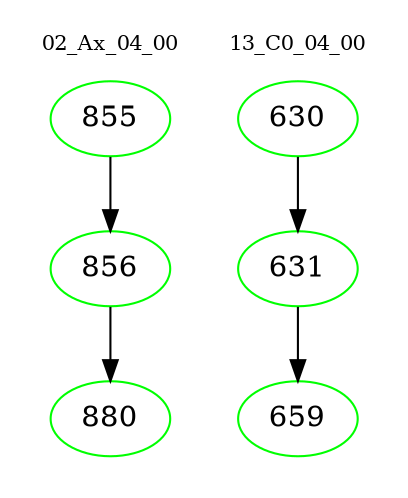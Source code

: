 digraph{
subgraph cluster_0 {
color = white
label = "02_Ax_04_00";
fontsize=10;
T0_855 [label="855", color="green"]
T0_855 -> T0_856 [color="black"]
T0_856 [label="856", color="green"]
T0_856 -> T0_880 [color="black"]
T0_880 [label="880", color="green"]
}
subgraph cluster_1 {
color = white
label = "13_C0_04_00";
fontsize=10;
T1_630 [label="630", color="green"]
T1_630 -> T1_631 [color="black"]
T1_631 [label="631", color="green"]
T1_631 -> T1_659 [color="black"]
T1_659 [label="659", color="green"]
}
}

